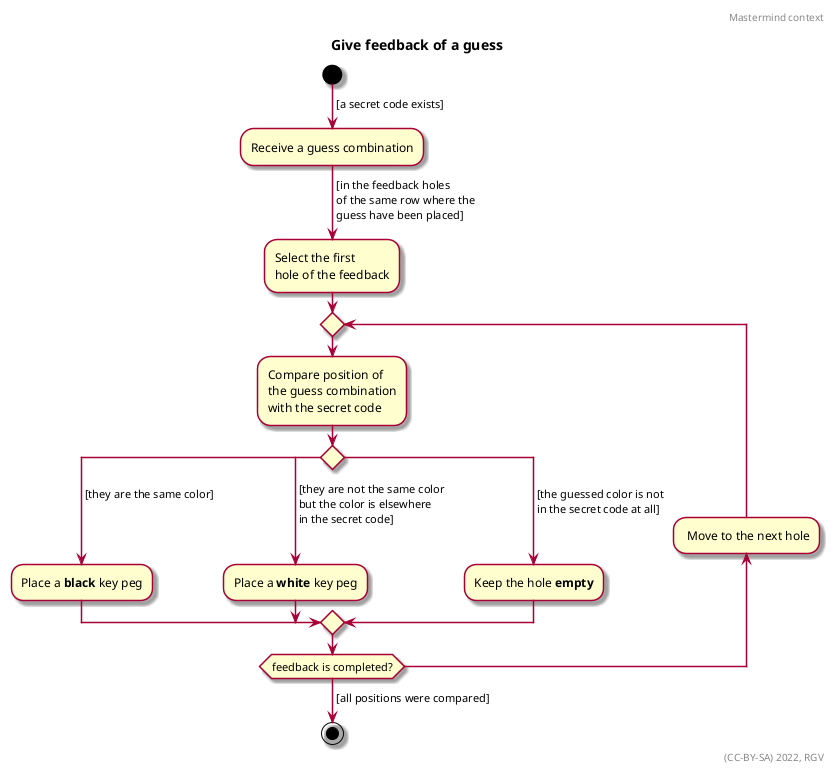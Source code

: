 ﻿@startuml
skin rose

header Mastermind context
title Give feedback of a guess
right footer (CC-BY-SA) 2022, RGV

start
    -> [a secret code exists];
    :Receive a guess combination;
    -> [in the feedback holes
    of the same row where the
    guess have been placed];
    :Select the first
    hole of the feedback;
repeat
    :Compare position of
    the guess combination
    with the secret code;
    switch()
        case ( [they are the same color]\n\n)
            :Place a **black** key peg;
        case ( [they are not the same color\n but the color is elsewhere\n in the secret code])
            :Place a **white** key peg;
        case ( [the guessed color is not\n in the secret code at all]\n)
            :Keep the hole **empty**;
    endswitch
    backward: Move to the next hole;
repeat while (feedback is completed?)
-> [all positions were compared];
stop
@enduml
